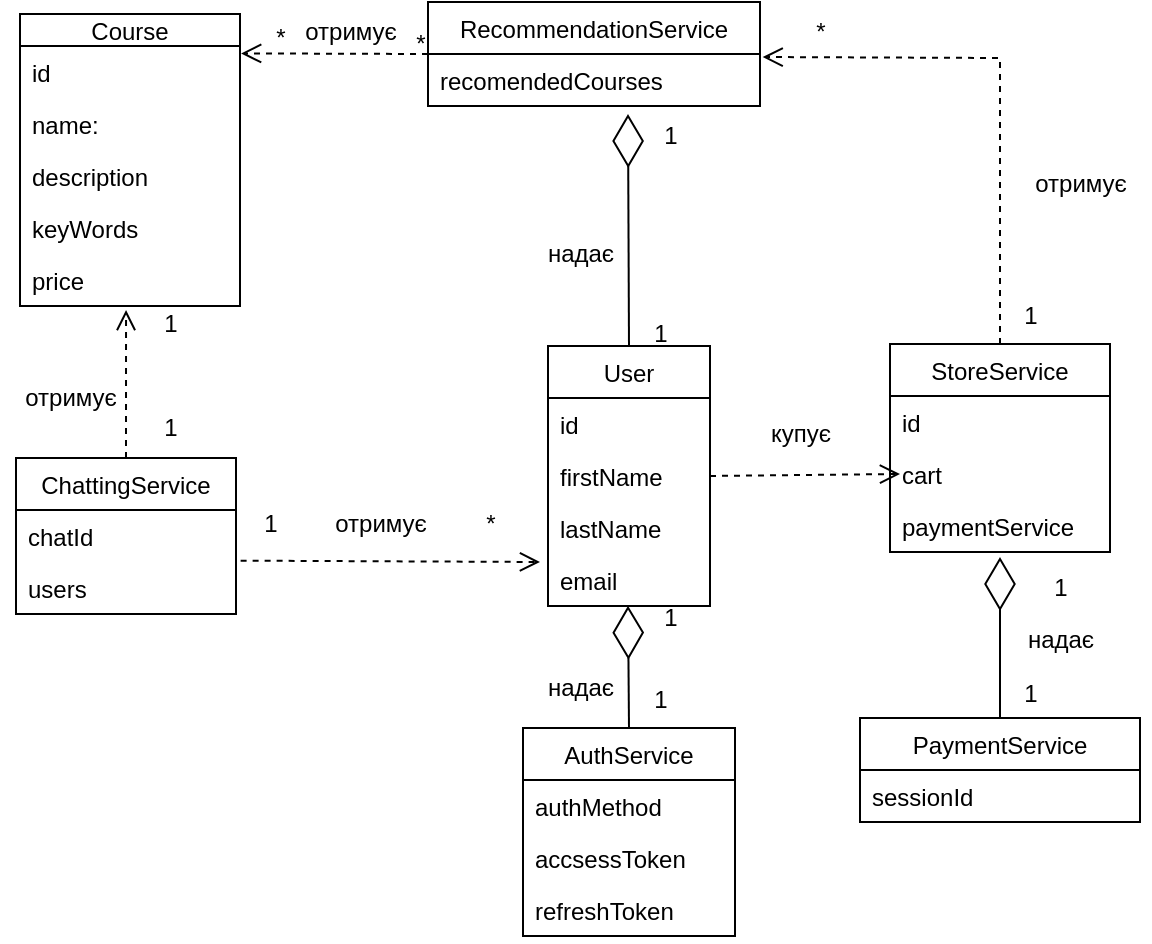 <mxfile version="20.4.0" type="google"><diagram id="0hR4QNGj0mHNKVNeD_J-" name="Page-1"><mxGraphModel grid="1" page="1" gridSize="10" guides="1" tooltips="1" connect="1" arrows="1" fold="1" pageScale="1" pageWidth="827" pageHeight="1169" math="0" shadow="0"><root><mxCell id="0"/><mxCell id="1" parent="0"/><mxCell id="W_qrNcOfFBJ5YXp_moDa-74" value="отримує" style="text;html=1;align=center;verticalAlign=middle;resizable=0;points=[];autosize=1;strokeColor=none;fillColor=none;" vertex="1" parent="1"><mxGeometry x="-40" y="124" width="70" height="30" as="geometry"/></mxCell><object label="PaymentService" assda="" id="W_qrNcOfFBJ5YXp_moDa-1"><mxCell style="swimlane;fontStyle=0;childLayout=stackLayout;horizontal=1;startSize=26;fillColor=none;horizontalStack=0;resizeParent=1;resizeParentMax=0;resizeLast=0;collapsible=1;marginBottom=0;" vertex="1" parent="1"><mxGeometry x="250" y="482" width="140" height="52" as="geometry"/></mxCell></object><mxCell id="W_qrNcOfFBJ5YXp_moDa-2" value="sessionId" style="text;strokeColor=none;fillColor=none;align=left;verticalAlign=top;spacingLeft=4;spacingRight=4;overflow=hidden;rotatable=0;points=[[0,0.5],[1,0.5]];portConstraint=eastwest;" vertex="1" parent="W_qrNcOfFBJ5YXp_moDa-1"><mxGeometry y="26" width="140" height="26" as="geometry"/></mxCell><object label="User" email="" id="W_qrNcOfFBJ5YXp_moDa-5"><mxCell style="swimlane;fontStyle=0;childLayout=stackLayout;horizontal=1;startSize=26;fillColor=none;horizontalStack=0;resizeParent=1;resizeParentMax=0;resizeLast=0;collapsible=1;marginBottom=0;" vertex="1" parent="1"><mxGeometry x="94" y="296" width="81" height="130" as="geometry"><mxRectangle x="340" y="240" width="70" height="30" as="alternateBounds"/></mxGeometry></mxCell></object><mxCell id="W_qrNcOfFBJ5YXp_moDa-6" value="id" style="text;strokeColor=none;fillColor=none;align=left;verticalAlign=top;spacingLeft=4;spacingRight=4;overflow=hidden;rotatable=0;points=[[0,0.5],[1,0.5]];portConstraint=eastwest;" vertex="1" parent="W_qrNcOfFBJ5YXp_moDa-5"><mxGeometry y="26" width="81" height="26" as="geometry"/></mxCell><mxCell id="W_qrNcOfFBJ5YXp_moDa-7" value="firstName" style="text;strokeColor=none;fillColor=none;align=left;verticalAlign=top;spacingLeft=4;spacingRight=4;overflow=hidden;rotatable=0;points=[[0,0.5],[1,0.5]];portConstraint=eastwest;" vertex="1" parent="W_qrNcOfFBJ5YXp_moDa-5"><mxGeometry y="52" width="81" height="26" as="geometry"/></mxCell><mxCell id="W_qrNcOfFBJ5YXp_moDa-8" value="lastName" style="text;strokeColor=none;fillColor=none;align=left;verticalAlign=top;spacingLeft=4;spacingRight=4;overflow=hidden;rotatable=0;portConstraint=eastwest;" vertex="1" parent="W_qrNcOfFBJ5YXp_moDa-5"><mxGeometry y="78" width="81" height="26" as="geometry"/></mxCell><mxCell id="W_qrNcOfFBJ5YXp_moDa-16" value="email" style="text;strokeColor=none;fillColor=none;align=left;verticalAlign=top;spacingLeft=4;spacingRight=4;overflow=hidden;rotatable=0;points=[[0,0.5],[1,0.5]];portConstraint=eastwest;" vertex="1" parent="W_qrNcOfFBJ5YXp_moDa-5"><mxGeometry y="104" width="81" height="26" as="geometry"/></mxCell><mxCell id="W_qrNcOfFBJ5YXp_moDa-15" value="Course" style="swimlane;fontStyle=0;childLayout=stackLayout;horizontal=1;startSize=16;fillColor=none;horizontalStack=0;resizeParent=1;resizeParentMax=0;resizeLast=0;collapsible=1;marginBottom=0;" vertex="1" parent="1"><mxGeometry x="-170" y="130" width="110" height="146" as="geometry"/></mxCell><mxCell id="W_qrNcOfFBJ5YXp_moDa-20" value="id" style="text;strokeColor=none;fillColor=none;align=left;verticalAlign=top;spacingLeft=4;spacingRight=4;overflow=hidden;rotatable=0;points=[[0,0.5],[1,0.5]];portConstraint=eastwest;" vertex="1" parent="W_qrNcOfFBJ5YXp_moDa-15"><mxGeometry y="16" width="110" height="26" as="geometry"/></mxCell><mxCell id="W_qrNcOfFBJ5YXp_moDa-21" value="name:" style="text;strokeColor=none;fillColor=none;align=left;verticalAlign=top;spacingLeft=4;spacingRight=4;overflow=hidden;rotatable=0;points=[[0,0.5],[1,0.5]];portConstraint=eastwest;" vertex="1" parent="W_qrNcOfFBJ5YXp_moDa-15"><mxGeometry y="42" width="110" height="26" as="geometry"/></mxCell><mxCell id="W_qrNcOfFBJ5YXp_moDa-18" value="description&#10;" style="text;strokeColor=none;fillColor=none;align=left;verticalAlign=top;spacingLeft=4;spacingRight=4;overflow=hidden;rotatable=0;points=[[0,0.5],[1,0.5]];portConstraint=eastwest;" vertex="1" parent="W_qrNcOfFBJ5YXp_moDa-15"><mxGeometry y="68" width="110" height="26" as="geometry"/></mxCell><mxCell id="W_qrNcOfFBJ5YXp_moDa-29" value="keyWords" style="text;strokeColor=none;fillColor=none;align=left;verticalAlign=top;spacingLeft=4;spacingRight=4;overflow=hidden;rotatable=0;points=[[0,0.5],[1,0.5]];portConstraint=eastwest;" vertex="1" parent="W_qrNcOfFBJ5YXp_moDa-15"><mxGeometry y="94" width="110" height="26" as="geometry"/></mxCell><mxCell id="W_qrNcOfFBJ5YXp_moDa-22" value="price" style="text;strokeColor=none;fillColor=none;align=left;verticalAlign=top;spacingLeft=4;spacingRight=4;overflow=hidden;rotatable=0;points=[[0,0.5],[1,0.5]];portConstraint=eastwest;" vertex="1" parent="W_qrNcOfFBJ5YXp_moDa-15"><mxGeometry y="120" width="110" height="26" as="geometry"/></mxCell><mxCell id="W_qrNcOfFBJ5YXp_moDa-19" value="StoreService" style="swimlane;fontStyle=0;childLayout=stackLayout;horizontal=1;startSize=26;fillColor=none;horizontalStack=0;resizeParent=1;resizeParentMax=0;resizeLast=0;collapsible=1;marginBottom=0;" vertex="1" parent="1"><mxGeometry x="265" y="295" width="110" height="104" as="geometry"/></mxCell><mxCell id="W_qrNcOfFBJ5YXp_moDa-30" value="id" style="text;strokeColor=none;fillColor=none;align=left;verticalAlign=top;spacingLeft=4;spacingRight=4;overflow=hidden;rotatable=0;points=[[0,0.5],[1,0.5]];portConstraint=eastwest;" vertex="1" parent="W_qrNcOfFBJ5YXp_moDa-19"><mxGeometry y="26" width="110" height="26" as="geometry"/></mxCell><mxCell id="W_qrNcOfFBJ5YXp_moDa-17" value="cart&#10;" style="text;strokeColor=none;fillColor=none;align=left;verticalAlign=top;spacingLeft=4;spacingRight=4;overflow=hidden;rotatable=0;points=[[0,0.5],[1,0.5]];portConstraint=eastwest;" vertex="1" parent="W_qrNcOfFBJ5YXp_moDa-19"><mxGeometry y="52" width="110" height="26" as="geometry"/></mxCell><mxCell id="W_qrNcOfFBJ5YXp_moDa-28" value="paymentService" style="text;strokeColor=none;fillColor=none;align=left;verticalAlign=top;spacingLeft=4;spacingRight=4;overflow=hidden;rotatable=0;points=[[0,0.5],[1,0.5]];portConstraint=eastwest;" vertex="1" parent="W_qrNcOfFBJ5YXp_moDa-19"><mxGeometry y="78" width="110" height="26" as="geometry"/></mxCell><mxCell id="W_qrNcOfFBJ5YXp_moDa-31" value="" style="html=1;verticalAlign=bottom;endArrow=open;dashed=1;endSize=8;rounded=0;exitX=0.5;exitY=0;exitDx=0;exitDy=0;entryX=1.008;entryY=0.058;entryDx=0;entryDy=0;entryPerimeter=0;" edge="1" parent="1" source="W_qrNcOfFBJ5YXp_moDa-19" target="W_qrNcOfFBJ5YXp_moDa-45"><mxGeometry relative="1" as="geometry"><mxPoint x="480" y="370" as="sourcePoint"/><mxPoint x="375" y="230" as="targetPoint"/><Array as="points"><mxPoint x="320" y="152"/></Array></mxGeometry></mxCell><mxCell id="W_qrNcOfFBJ5YXp_moDa-34" value="AuthService" style="swimlane;fontStyle=0;childLayout=stackLayout;horizontal=1;startSize=26;fillColor=none;horizontalStack=0;resizeParent=1;resizeParentMax=0;resizeLast=0;collapsible=1;marginBottom=0;" vertex="1" parent="1"><mxGeometry x="81.5" y="487" width="106" height="104" as="geometry"/></mxCell><mxCell id="W_qrNcOfFBJ5YXp_moDa-35" value="authMethod" style="text;strokeColor=none;fillColor=none;align=left;verticalAlign=top;spacingLeft=4;spacingRight=4;overflow=hidden;rotatable=0;points=[[0,0.5],[1,0.5]];portConstraint=eastwest;" vertex="1" parent="W_qrNcOfFBJ5YXp_moDa-34"><mxGeometry y="26" width="106" height="26" as="geometry"/></mxCell><mxCell id="W_qrNcOfFBJ5YXp_moDa-36" value="accsessToken" style="text;strokeColor=none;fillColor=none;align=left;verticalAlign=top;spacingLeft=4;spacingRight=4;overflow=hidden;rotatable=0;points=[[0,0.5],[1,0.5]];portConstraint=eastwest;" vertex="1" parent="W_qrNcOfFBJ5YXp_moDa-34"><mxGeometry y="52" width="106" height="26" as="geometry"/></mxCell><mxCell id="W_qrNcOfFBJ5YXp_moDa-37" value="refreshToken" style="text;strokeColor=none;fillColor=none;align=left;verticalAlign=top;spacingLeft=4;spacingRight=4;overflow=hidden;rotatable=0;points=[[0,0.5],[1,0.5]];portConstraint=eastwest;" vertex="1" parent="W_qrNcOfFBJ5YXp_moDa-34"><mxGeometry y="78" width="106" height="26" as="geometry"/></mxCell><mxCell id="W_qrNcOfFBJ5YXp_moDa-40" value="" style="endArrow=diamondThin;endFill=0;endSize=24;html=1;rounded=0;exitX=0.5;exitY=0;exitDx=0;exitDy=0;entryX=0.5;entryY=1.096;entryDx=0;entryDy=0;entryPerimeter=0;" edge="1" parent="1" source="W_qrNcOfFBJ5YXp_moDa-1" target="W_qrNcOfFBJ5YXp_moDa-28"><mxGeometry width="160" relative="1" as="geometry"><mxPoint x="340" y="440" as="sourcePoint"/><mxPoint x="500" y="440" as="targetPoint"/></mxGeometry></mxCell><mxCell id="W_qrNcOfFBJ5YXp_moDa-42" value="" style="endArrow=diamondThin;endFill=0;endSize=24;html=1;rounded=0;exitX=0.5;exitY=0;exitDx=0;exitDy=0;entryX=0.494;entryY=0.994;entryDx=0;entryDy=0;entryPerimeter=0;" edge="1" parent="1" source="W_qrNcOfFBJ5YXp_moDa-34" target="W_qrNcOfFBJ5YXp_moDa-16"><mxGeometry width="160" relative="1" as="geometry"><mxPoint x="340" y="440" as="sourcePoint"/><mxPoint x="130" y="430" as="targetPoint"/></mxGeometry></mxCell><mxCell id="W_qrNcOfFBJ5YXp_moDa-44" value="RecommendationService" style="swimlane;fontStyle=0;childLayout=stackLayout;horizontal=1;startSize=26;fillColor=none;horizontalStack=0;resizeParent=1;resizeParentMax=0;resizeLast=0;collapsible=1;marginBottom=0;" vertex="1" parent="1"><mxGeometry x="34" y="124" width="166" height="52" as="geometry"/></mxCell><mxCell id="W_qrNcOfFBJ5YXp_moDa-45" value="recomendedCourses" style="text;strokeColor=none;fillColor=none;align=left;verticalAlign=top;spacingLeft=4;spacingRight=4;overflow=hidden;rotatable=0;points=[[0,0.5],[1,0.5]];portConstraint=eastwest;" vertex="1" parent="W_qrNcOfFBJ5YXp_moDa-44"><mxGeometry y="26" width="166" height="26" as="geometry"/></mxCell><mxCell id="W_qrNcOfFBJ5YXp_moDa-51" value="" style="html=1;verticalAlign=bottom;endArrow=open;dashed=1;endSize=8;rounded=0;entryX=1.005;entryY=0.142;entryDx=0;entryDy=0;entryPerimeter=0;exitX=0;exitY=0.5;exitDx=0;exitDy=0;" edge="1" parent="1" source="W_qrNcOfFBJ5YXp_moDa-44" target="W_qrNcOfFBJ5YXp_moDa-20"><mxGeometry relative="1" as="geometry"><mxPoint x="30" y="155" as="sourcePoint"/><mxPoint x="300" y="157" as="targetPoint"/></mxGeometry></mxCell><mxCell id="W_qrNcOfFBJ5YXp_moDa-54" value="" style="html=1;verticalAlign=bottom;endArrow=open;dashed=1;endSize=8;rounded=0;exitX=1;exitY=0.5;exitDx=0;exitDy=0;" edge="1" parent="1" source="W_qrNcOfFBJ5YXp_moDa-7"><mxGeometry relative="1" as="geometry"><mxPoint x="460" y="360" as="sourcePoint"/><mxPoint x="270" y="360" as="targetPoint"/></mxGeometry></mxCell><mxCell id="W_qrNcOfFBJ5YXp_moDa-55" value="" style="endArrow=diamondThin;endFill=0;endSize=24;html=1;rounded=0;exitX=0.5;exitY=0;exitDx=0;exitDy=0;" edge="1" parent="1" source="W_qrNcOfFBJ5YXp_moDa-5"><mxGeometry width="160" relative="1" as="geometry"><mxPoint x="340" y="360" as="sourcePoint"/><mxPoint x="134" y="180" as="targetPoint"/></mxGeometry></mxCell><mxCell id="W_qrNcOfFBJ5YXp_moDa-56" value="ChattingService" style="swimlane;fontStyle=0;childLayout=stackLayout;horizontal=1;startSize=26;fillColor=none;horizontalStack=0;resizeParent=1;resizeParentMax=0;resizeLast=0;collapsible=1;marginBottom=0;" vertex="1" parent="1"><mxGeometry x="-172" y="352" width="110" height="78" as="geometry"/></mxCell><mxCell id="W_qrNcOfFBJ5YXp_moDa-57" value="chatId" style="text;strokeColor=none;fillColor=none;align=left;verticalAlign=top;spacingLeft=4;spacingRight=4;overflow=hidden;rotatable=0;points=[[0,0.5],[1,0.5]];portConstraint=eastwest;" vertex="1" parent="W_qrNcOfFBJ5YXp_moDa-56"><mxGeometry y="26" width="110" height="26" as="geometry"/></mxCell><mxCell id="W_qrNcOfFBJ5YXp_moDa-58" value="users" style="text;strokeColor=none;fillColor=none;align=left;verticalAlign=top;spacingLeft=4;spacingRight=4;overflow=hidden;rotatable=0;points=[[0,0.5],[1,0.5]];portConstraint=eastwest;" vertex="1" parent="W_qrNcOfFBJ5YXp_moDa-56"><mxGeometry y="52" width="110" height="26" as="geometry"/></mxCell><mxCell id="W_qrNcOfFBJ5YXp_moDa-60" value="" style="html=1;verticalAlign=bottom;endArrow=open;dashed=1;endSize=8;rounded=0;exitX=0.5;exitY=0;exitDx=0;exitDy=0;entryX=0.482;entryY=1.077;entryDx=0;entryDy=0;entryPerimeter=0;" edge="1" parent="1" source="W_qrNcOfFBJ5YXp_moDa-56" target="W_qrNcOfFBJ5YXp_moDa-22"><mxGeometry relative="1" as="geometry"><mxPoint x="160" y="360" as="sourcePoint"/><mxPoint x="-120" y="280" as="targetPoint"/></mxGeometry></mxCell><mxCell id="W_qrNcOfFBJ5YXp_moDa-61" value="" style="html=1;verticalAlign=bottom;endArrow=open;dashed=1;endSize=8;rounded=0;exitX=1.021;exitY=0.974;exitDx=0;exitDy=0;exitPerimeter=0;" edge="1" parent="1" source="W_qrNcOfFBJ5YXp_moDa-57"><mxGeometry x="0.101" y="13" relative="1" as="geometry"><mxPoint x="160" y="360" as="sourcePoint"/><mxPoint x="90" y="404" as="targetPoint"/><mxPoint as="offset"/></mxGeometry></mxCell><mxCell id="W_qrNcOfFBJ5YXp_moDa-64" value="1" style="text;html=1;align=center;verticalAlign=middle;resizable=0;points=[];autosize=1;strokeColor=none;fillColor=none;" vertex="1" parent="1"><mxGeometry x="-60" y="370" width="30" height="30" as="geometry"/></mxCell><mxCell id="W_qrNcOfFBJ5YXp_moDa-65" value="*" style="text;html=1;align=center;verticalAlign=middle;resizable=0;points=[];autosize=1;strokeColor=none;fillColor=none;" vertex="1" parent="1"><mxGeometry x="50" y="370" width="30" height="30" as="geometry"/></mxCell><mxCell id="W_qrNcOfFBJ5YXp_moDa-66" value="*" style="text;html=1;align=center;verticalAlign=middle;resizable=0;points=[];autosize=1;strokeColor=none;fillColor=none;" vertex="1" parent="1"><mxGeometry x="15" y="130" width="30" height="30" as="geometry"/></mxCell><mxCell id="W_qrNcOfFBJ5YXp_moDa-67" value="*" style="text;html=1;align=center;verticalAlign=middle;resizable=0;points=[];autosize=1;strokeColor=none;fillColor=none;" vertex="1" parent="1"><mxGeometry x="-55" y="127" width="30" height="30" as="geometry"/></mxCell><mxCell id="W_qrNcOfFBJ5YXp_moDa-70" value="1" style="text;html=1;align=center;verticalAlign=middle;resizable=0;points=[];autosize=1;strokeColor=none;fillColor=none;" vertex="1" parent="1"><mxGeometry x="-110" y="270" width="30" height="30" as="geometry"/></mxCell><mxCell id="W_qrNcOfFBJ5YXp_moDa-71" value="отримує" style="text;html=1;align=center;verticalAlign=middle;resizable=0;points=[];autosize=1;strokeColor=none;fillColor=none;" vertex="1" parent="1"><mxGeometry x="-25" y="370" width="70" height="30" as="geometry"/></mxCell><mxCell id="W_qrNcOfFBJ5YXp_moDa-72" value="отримує" style="text;html=1;align=center;verticalAlign=middle;resizable=0;points=[];autosize=1;strokeColor=none;fillColor=none;" vertex="1" parent="1"><mxGeometry x="-180" y="307" width="70" height="30" as="geometry"/></mxCell><mxCell id="W_qrNcOfFBJ5YXp_moDa-75" value="надає" style="text;html=1;align=center;verticalAlign=middle;resizable=0;points=[];autosize=1;strokeColor=none;fillColor=none;" vertex="1" parent="1"><mxGeometry x="80" y="235" width="60" height="30" as="geometry"/></mxCell><mxCell id="W_qrNcOfFBJ5YXp_moDa-76" value="1" style="text;html=1;align=center;verticalAlign=middle;resizable=0;points=[];autosize=1;strokeColor=none;fillColor=none;" vertex="1" parent="1"><mxGeometry x="135" y="275" width="30" height="30" as="geometry"/></mxCell><mxCell id="W_qrNcOfFBJ5YXp_moDa-77" value="1" style="text;html=1;align=center;verticalAlign=middle;resizable=0;points=[];autosize=1;strokeColor=none;fillColor=none;" vertex="1" parent="1"><mxGeometry x="140" y="176" width="30" height="30" as="geometry"/></mxCell><mxCell id="W_qrNcOfFBJ5YXp_moDa-79" value="1" style="text;html=1;align=center;verticalAlign=middle;resizable=0;points=[];autosize=1;strokeColor=none;fillColor=none;" vertex="1" parent="1"><mxGeometry x="135" y="458" width="30" height="30" as="geometry"/></mxCell><mxCell id="W_qrNcOfFBJ5YXp_moDa-80" value="1" style="text;html=1;align=center;verticalAlign=middle;resizable=0;points=[];autosize=1;strokeColor=none;fillColor=none;" vertex="1" parent="1"><mxGeometry x="140" y="417" width="30" height="30" as="geometry"/></mxCell><mxCell id="W_qrNcOfFBJ5YXp_moDa-81" value="1" style="text;html=1;align=center;verticalAlign=middle;resizable=0;points=[];autosize=1;strokeColor=none;fillColor=none;" vertex="1" parent="1"><mxGeometry x="320" y="455" width="30" height="30" as="geometry"/></mxCell><mxCell id="W_qrNcOfFBJ5YXp_moDa-82" value="1" style="text;html=1;align=center;verticalAlign=middle;resizable=0;points=[];autosize=1;strokeColor=none;fillColor=none;" vertex="1" parent="1"><mxGeometry x="335" y="402" width="30" height="30" as="geometry"/></mxCell><mxCell id="W_qrNcOfFBJ5YXp_moDa-83" value="*" style="text;html=1;align=center;verticalAlign=middle;resizable=0;points=[];autosize=1;strokeColor=none;fillColor=none;" vertex="1" parent="1"><mxGeometry x="215" y="124" width="30" height="30" as="geometry"/></mxCell><mxCell id="W_qrNcOfFBJ5YXp_moDa-84" value="1" style="text;html=1;align=center;verticalAlign=middle;resizable=0;points=[];autosize=1;strokeColor=none;fillColor=none;" vertex="1" parent="1"><mxGeometry x="320" y="266" width="30" height="30" as="geometry"/></mxCell><mxCell id="W_qrNcOfFBJ5YXp_moDa-85" value="отримує" style="text;html=1;align=center;verticalAlign=middle;resizable=0;points=[];autosize=1;strokeColor=none;fillColor=none;" vertex="1" parent="1"><mxGeometry x="325" y="200" width="70" height="30" as="geometry"/></mxCell><mxCell id="W_qrNcOfFBJ5YXp_moDa-86" value="надає" style="text;html=1;align=center;verticalAlign=middle;resizable=0;points=[];autosize=1;strokeColor=none;fillColor=none;" vertex="1" parent="1"><mxGeometry x="80" y="452" width="60" height="30" as="geometry"/></mxCell><mxCell id="W_qrNcOfFBJ5YXp_moDa-87" value="надає" style="text;html=1;align=center;verticalAlign=middle;resizable=0;points=[];autosize=1;strokeColor=none;fillColor=none;" vertex="1" parent="1"><mxGeometry x="320" y="428" width="60" height="30" as="geometry"/></mxCell><mxCell id="W_qrNcOfFBJ5YXp_moDa-88" value="купує" style="text;html=1;align=center;verticalAlign=middle;resizable=0;points=[];autosize=1;strokeColor=none;fillColor=none;" vertex="1" parent="1"><mxGeometry x="195" y="325" width="50" height="30" as="geometry"/></mxCell><mxCell id="cczLGV_4Ok-NORkG0E9b-59" value="1" style="text;html=1;align=center;verticalAlign=middle;resizable=0;points=[];autosize=1;strokeColor=none;fillColor=none;" vertex="1" parent="1"><mxGeometry x="-110" y="322" width="30" height="30" as="geometry"/></mxCell></root></mxGraphModel></diagram></mxfile>